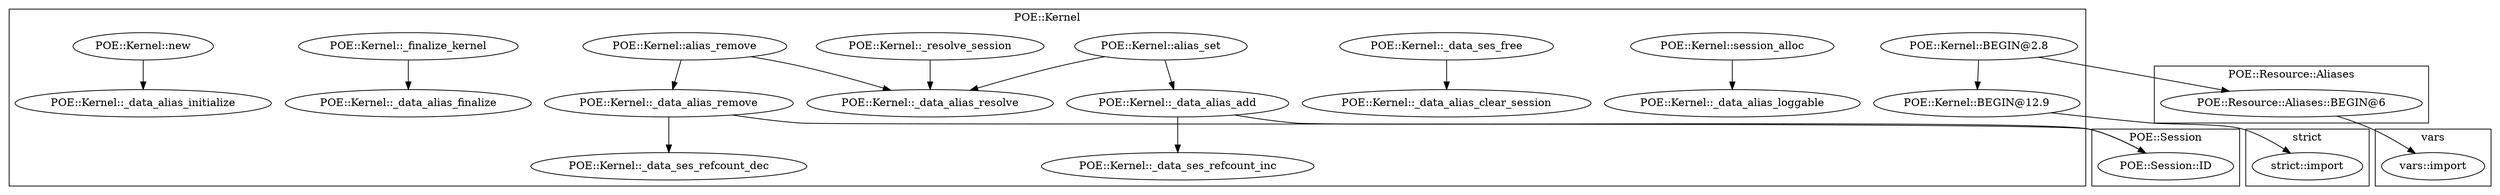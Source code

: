 digraph {
graph [overlap=false]
subgraph cluster_POE_Session {
	label="POE::Session";
	"POE::Session::ID";
}
subgraph cluster_POE_Resource_Aliases {
	label="POE::Resource::Aliases";
	"POE::Resource::Aliases::BEGIN@6";
}
subgraph cluster_vars {
	label="vars";
	"vars::import";
}
subgraph cluster_POE_Kernel {
	label="POE::Kernel";
	"POE::Kernel::_data_alias_resolve";
	"POE::Kernel::_data_alias_initialize";
	"POE::Kernel::_data_ses_refcount_dec";
	"POE::Kernel::session_alloc";
	"POE::Kernel::_data_ses_refcount_inc";
	"POE::Kernel::_data_alias_remove";
	"POE::Kernel::_data_alias_add";
	"POE::Kernel::_data_alias_finalize";
	"POE::Kernel::_data_ses_free";
	"POE::Kernel::BEGIN@2.8";
	"POE::Kernel::alias_set";
	"POE::Kernel::_resolve_session";
	"POE::Kernel::alias_remove";
	"POE::Kernel::_data_alias_loggable";
	"POE::Kernel::_finalize_kernel";
	"POE::Kernel::new";
	"POE::Kernel::BEGIN@12.9";
	"POE::Kernel::_data_alias_clear_session";
}
subgraph cluster_strict {
	label="strict";
	"strict::import";
}
"POE::Kernel::_data_alias_remove" -> "POE::Kernel::_data_ses_refcount_dec";
"POE::Kernel::alias_set" -> "POE::Kernel::_data_alias_resolve";
"POE::Kernel::_resolve_session" -> "POE::Kernel::_data_alias_resolve";
"POE::Kernel::alias_remove" -> "POE::Kernel::_data_alias_resolve";
"POE::Resource::Aliases::BEGIN@6" -> "vars::import";
"POE::Kernel::BEGIN@2.8" -> "POE::Kernel::BEGIN@12.9";
"POE::Kernel::_finalize_kernel" -> "POE::Kernel::_data_alias_finalize";
"POE::Kernel::alias_set" -> "POE::Kernel::_data_alias_add";
"POE::Kernel::_data_ses_free" -> "POE::Kernel::_data_alias_clear_session";
"POE::Kernel::new" -> "POE::Kernel::_data_alias_initialize";
"POE::Kernel::_data_alias_add" -> "POE::Session::ID";
"POE::Kernel::_data_alias_remove" -> "POE::Session::ID";
"POE::Kernel::alias_remove" -> "POE::Kernel::_data_alias_remove";
"POE::Kernel::_data_alias_add" -> "POE::Kernel::_data_ses_refcount_inc";
"POE::Kernel::BEGIN@2.8" -> "POE::Resource::Aliases::BEGIN@6";
"POE::Kernel::session_alloc" -> "POE::Kernel::_data_alias_loggable";
"POE::Kernel::BEGIN@12.9" -> "strict::import";
}
